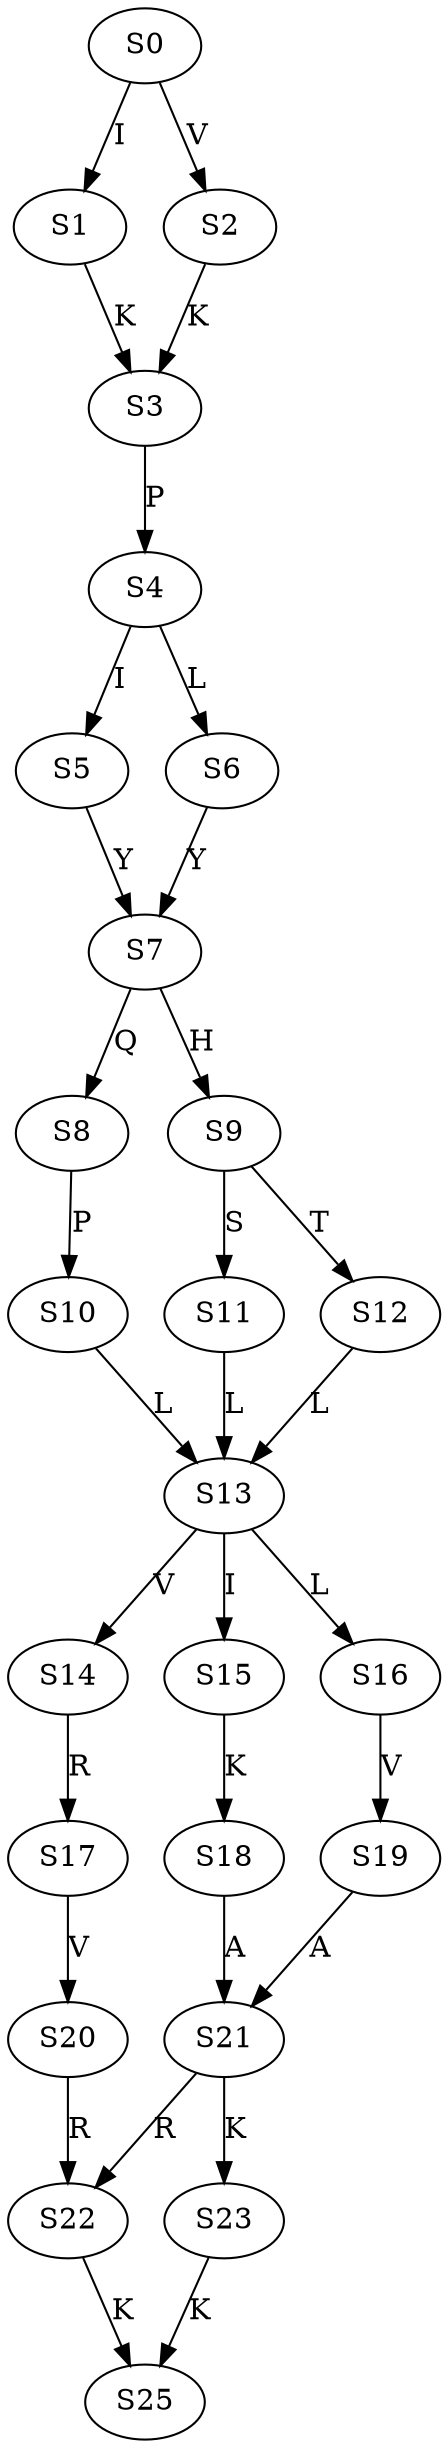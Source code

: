 strict digraph  {
	S0 -> S1 [ label = I ];
	S0 -> S2 [ label = V ];
	S1 -> S3 [ label = K ];
	S2 -> S3 [ label = K ];
	S3 -> S4 [ label = P ];
	S4 -> S5 [ label = I ];
	S4 -> S6 [ label = L ];
	S5 -> S7 [ label = Y ];
	S6 -> S7 [ label = Y ];
	S7 -> S8 [ label = Q ];
	S7 -> S9 [ label = H ];
	S8 -> S10 [ label = P ];
	S9 -> S11 [ label = S ];
	S9 -> S12 [ label = T ];
	S10 -> S13 [ label = L ];
	S11 -> S13 [ label = L ];
	S12 -> S13 [ label = L ];
	S13 -> S14 [ label = V ];
	S13 -> S15 [ label = I ];
	S13 -> S16 [ label = L ];
	S14 -> S17 [ label = R ];
	S15 -> S18 [ label = K ];
	S16 -> S19 [ label = V ];
	S17 -> S20 [ label = V ];
	S18 -> S21 [ label = A ];
	S19 -> S21 [ label = A ];
	S20 -> S22 [ label = R ];
	S21 -> S23 [ label = K ];
	S21 -> S22 [ label = R ];
	S22 -> S25 [ label = K ];
	S23 -> S25 [ label = K ];
}
